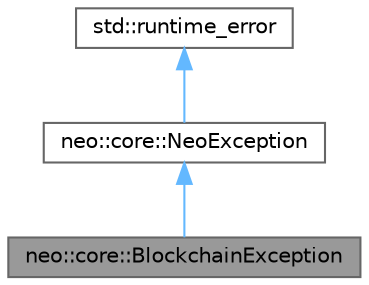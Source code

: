 digraph "neo::core::BlockchainException"
{
 // LATEX_PDF_SIZE
  bgcolor="transparent";
  edge [fontname=Helvetica,fontsize=10,labelfontname=Helvetica,labelfontsize=10];
  node [fontname=Helvetica,fontsize=10,shape=box,height=0.2,width=0.4];
  Node1 [id="Node000001",label="neo::core::BlockchainException",height=0.2,width=0.4,color="gray40", fillcolor="grey60", style="filled", fontcolor="black",tooltip="Exception for blockchain operations."];
  Node2 -> Node1 [id="edge3_Node000001_Node000002",dir="back",color="steelblue1",style="solid",tooltip=" "];
  Node2 [id="Node000002",label="neo::core::NeoException",height=0.2,width=0.4,color="gray40", fillcolor="white", style="filled",URL="$classneo_1_1core_1_1_neo_exception.html",tooltip="Base exception class for all Neo-specific exceptions."];
  Node3 -> Node2 [id="edge4_Node000002_Node000003",dir="back",color="steelblue1",style="solid",tooltip=" "];
  Node3 [id="Node000003",label="std::runtime_error",height=0.2,width=0.4,color="gray40", fillcolor="white", style="filled",tooltip=" "];
}
